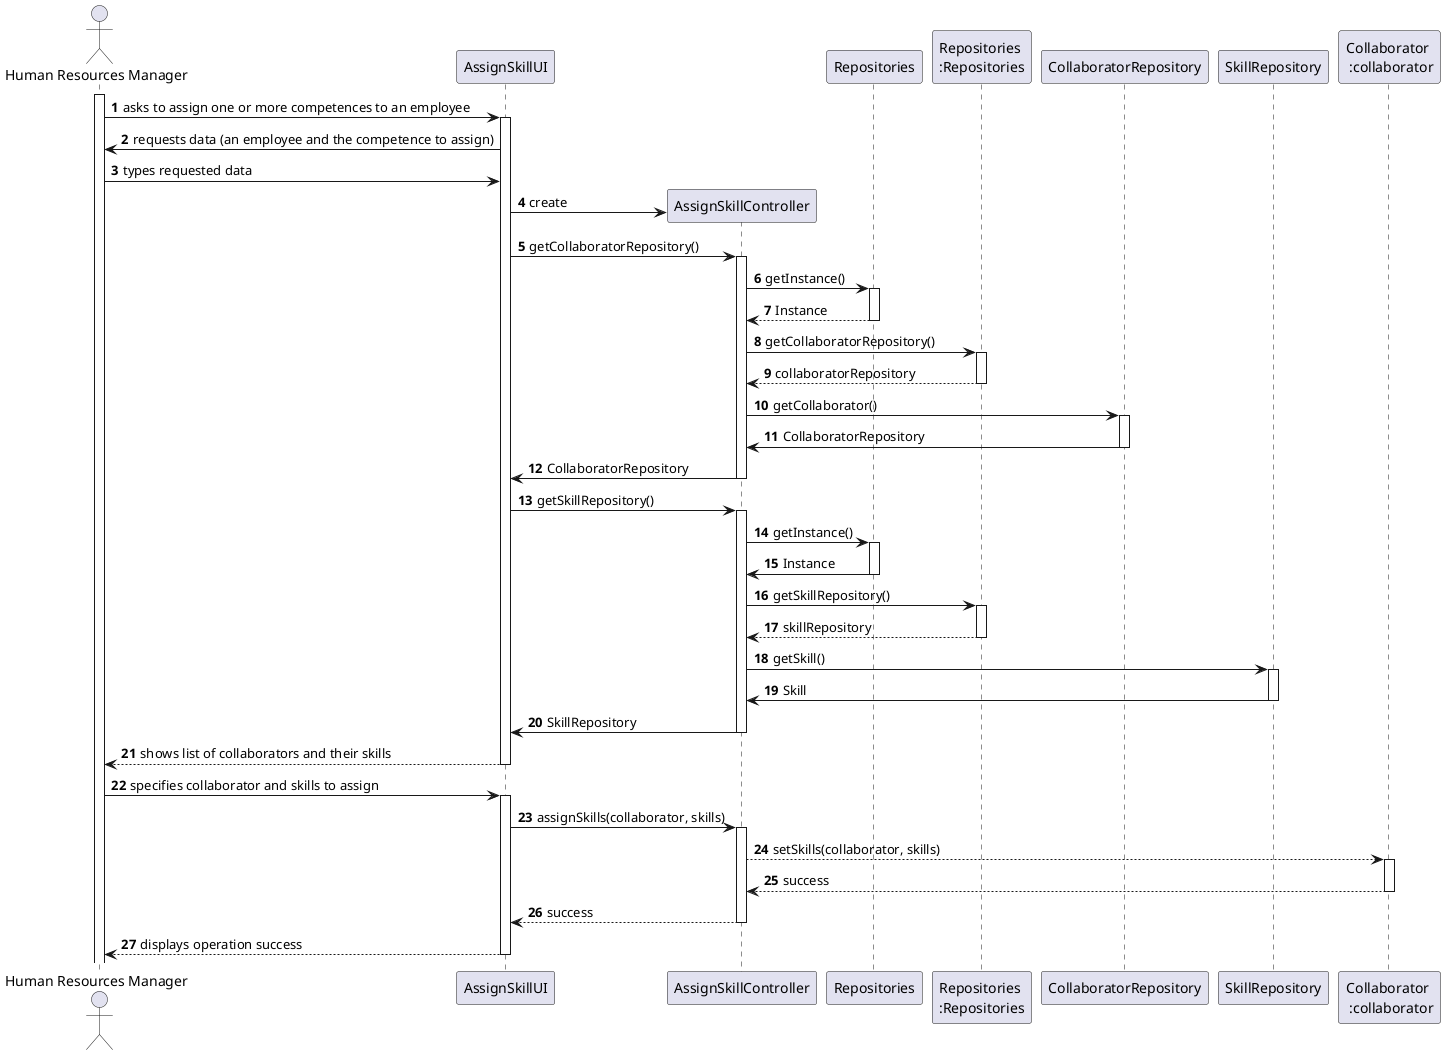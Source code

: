@startuml
'skinparam monochrome true
skinparam packageStyle rectangle
skinparam shadowing false
skinparam linetype polyline

autonumber

actor "Human Resources Manager" as HRM
participant AssignSkillUI as UI
participant AssignSkillController as CTRL
participant Repositories as Repositories
participant "Repositories \n:Repositories" as plat
participant CollaboratorRepository
participant SkillRepository
participant "Collaborator \n :collaborator" as collaborator

activate HRM
HRM -> UI: asks to assign one or more competences to an employee
activate UI
UI -> HRM: requests data (an employee and the competence to assign)
HRM -> UI: types requested data

UI -> CTRL**: create


UI -> CTRL: getCollaboratorRepository()
activate CTRL
CTRL -> Repositories: getInstance()
activate Repositories

Repositories --> CTRL: Instance
deactivate Repositories
CTRL -> plat: getCollaboratorRepository()
activate plat
plat --> CTRL: collaboratorRepository
deactivate plat
CTRL -> CollaboratorRepository: getCollaborator()
activate CollaboratorRepository
CollaboratorRepository -> CTRL : CollaboratorRepository
deactivate CollaboratorRepository
CTRL -> UI: CollaboratorRepository
deactivate CTRL
UI -> CTRL : getSkillRepository()
activate CTRL
CTRL -> Repositories: getInstance()
activate Repositories
Repositories -> CTRL : Instance
deactivate Repositories
CTRL -> plat: getSkillRepository()
activate plat
plat --> CTRL: skillRepository
deactivate plat
CTRL -> SkillRepository: getSkill()
activate SkillRepository
SkillRepository -> CTRL : Skill
deactivate SkillRepository
CTRL -> UI: SkillRepository
deactivate CTRL



UI --> HRM: shows list of collaborators and their skills
deactivate UI

HRM -> UI: specifies collaborator and skills to assign
activate UI

UI -> CTRL: assignSkills(collaborator, skills)
activate CTRL

CTRL --> collaborator: setSkills(collaborator, skills)
activate collaborator
collaborator --> CTRL: success
deactivate collaborator

CTRL --> UI: success
deactivate CTRL

UI --> HRM: displays operation success
deactivate UI

@enduml
